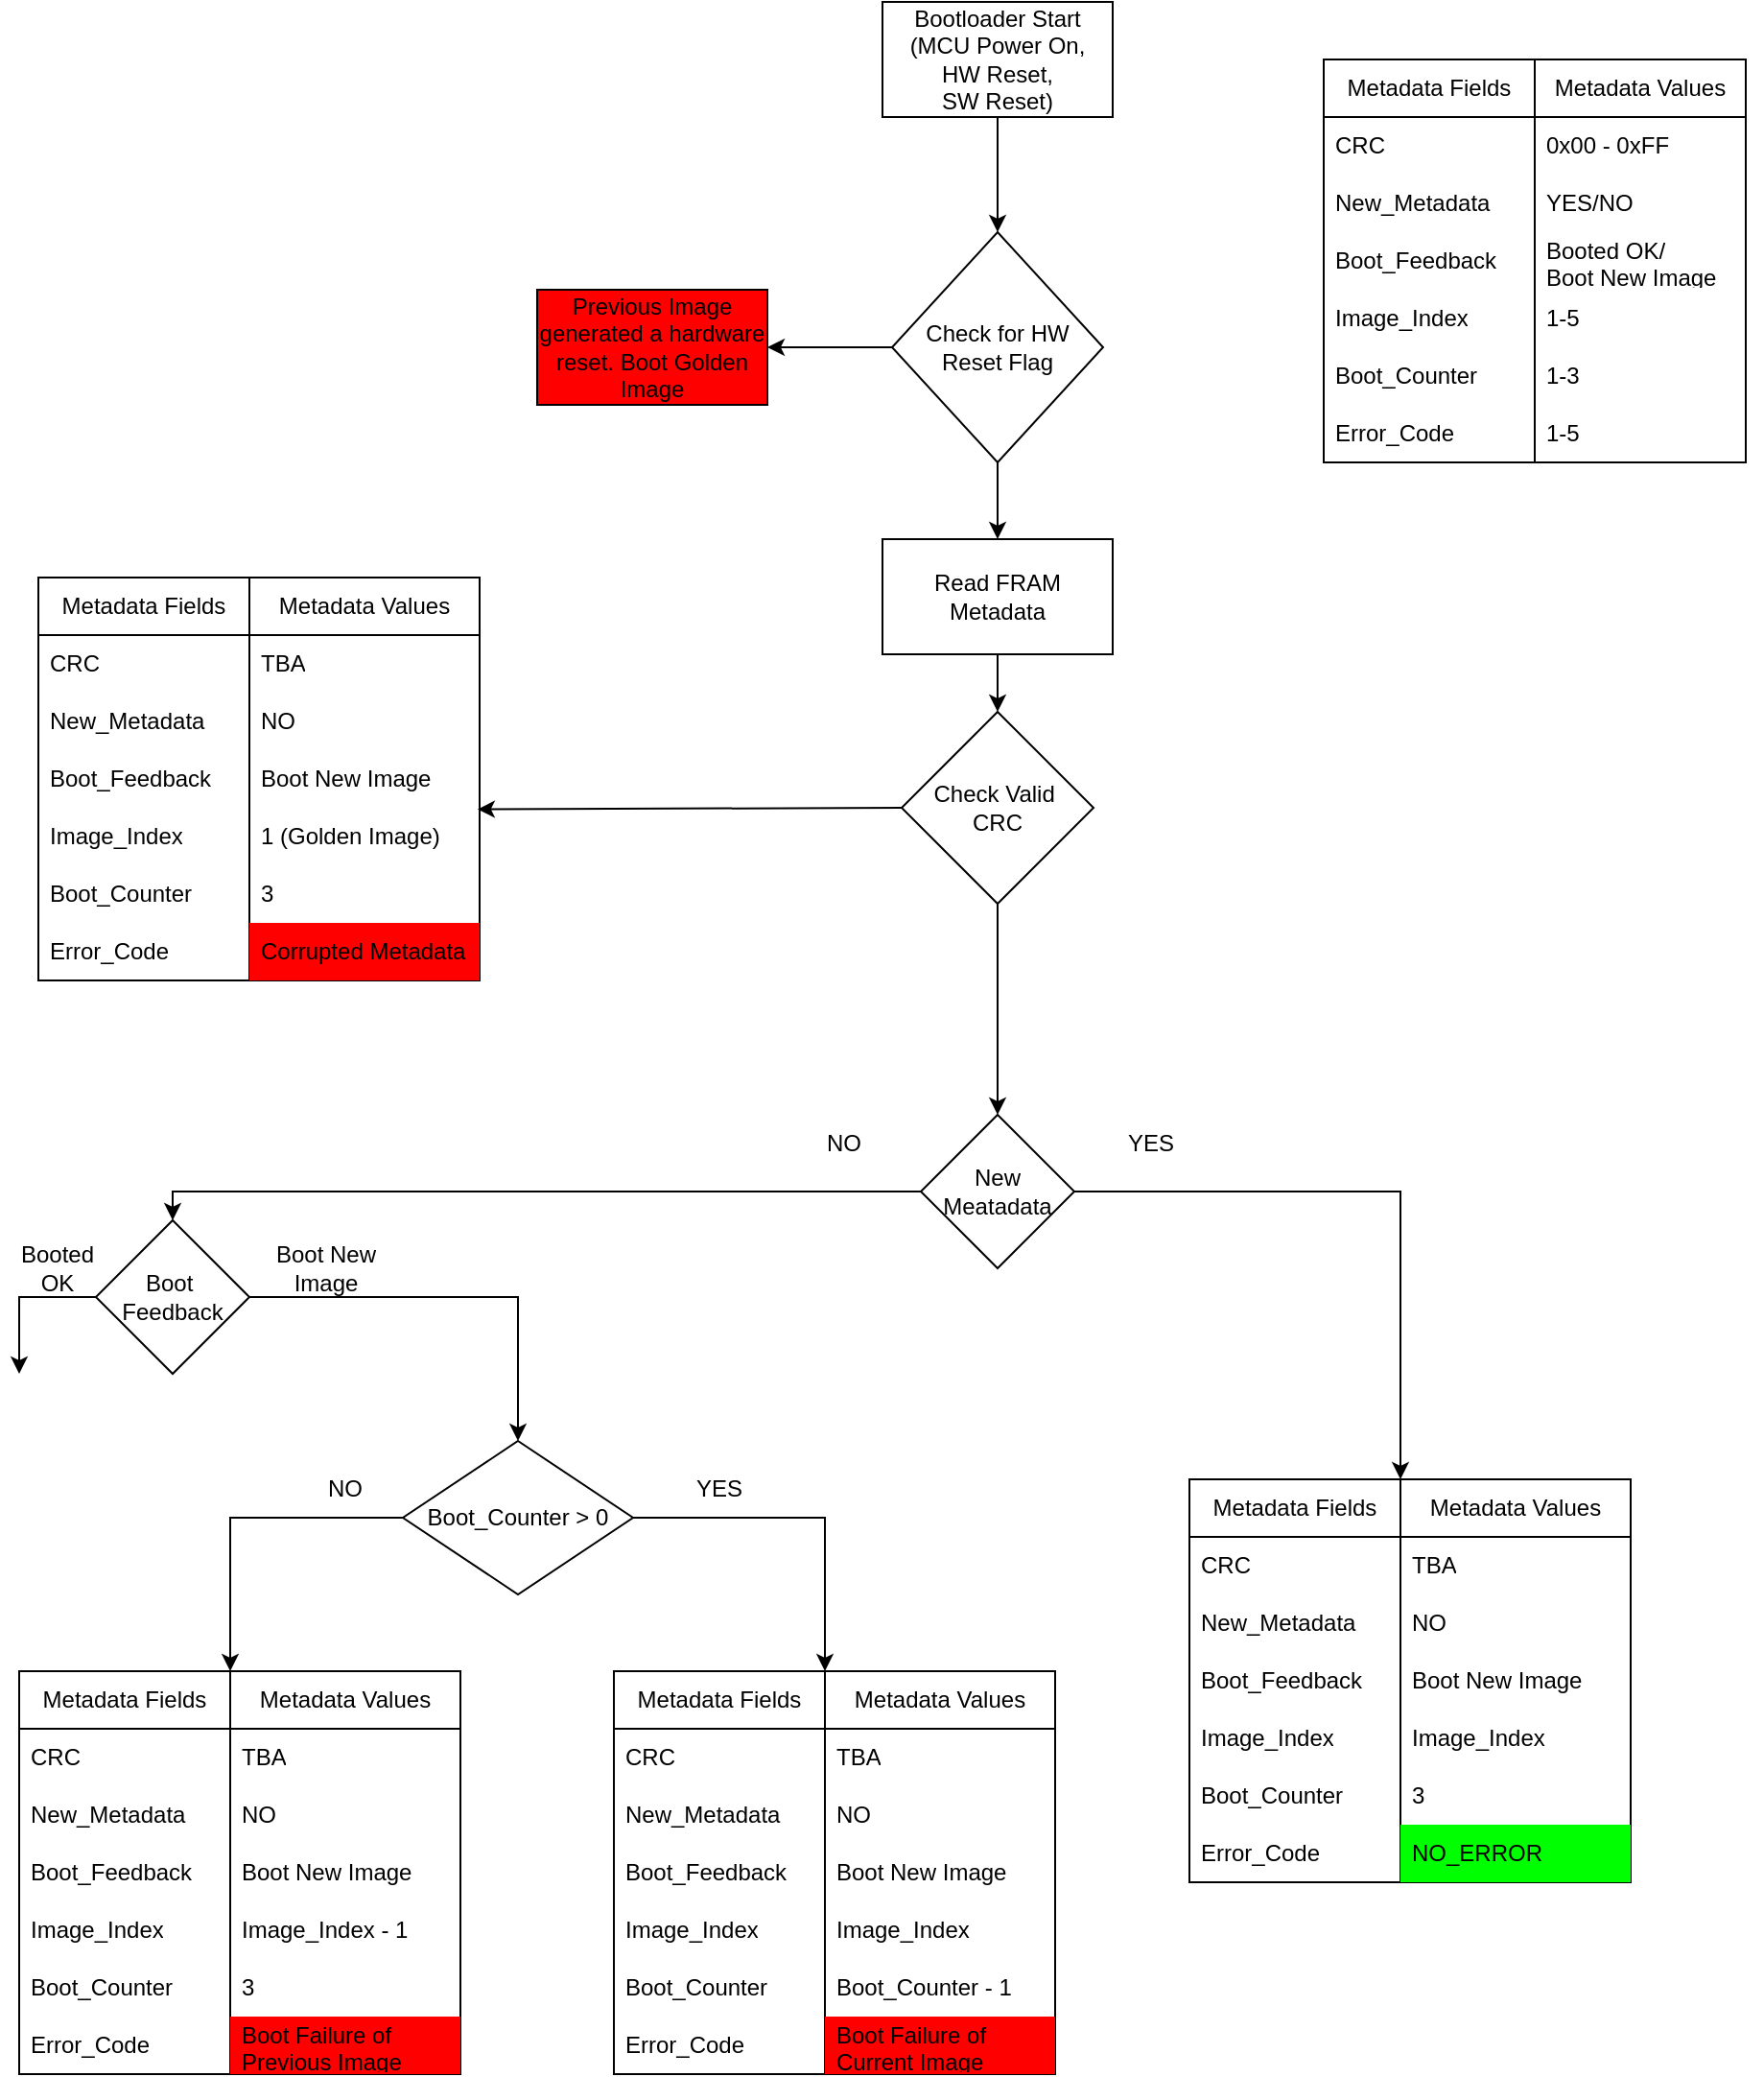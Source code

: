 <mxfile version="27.0.5">
  <diagram name="Pagină-1" id="YL9gTzJ4GiejhfBmmnka">
    <mxGraphModel dx="2641" dy="1059" grid="1" gridSize="10" guides="1" tooltips="1" connect="1" arrows="1" fold="1" page="0" pageScale="1" pageWidth="827" pageHeight="1169" math="0" shadow="0">
      <root>
        <mxCell id="0" />
        <mxCell id="1" parent="0" />
        <mxCell id="vtnJJZoKWQAymhNoLsUp-1" value="Bootloader Start&lt;div&gt;(MCU Power On,&lt;/div&gt;&lt;div&gt;HW Reset,&lt;/div&gt;&lt;div&gt;SW Reset)&lt;/div&gt;" style="rounded=0;whiteSpace=wrap;html=1;" vertex="1" parent="1">
          <mxGeometry x="340" y="30" width="120" height="60" as="geometry" />
        </mxCell>
        <mxCell id="vtnJJZoKWQAymhNoLsUp-2" value="Check for HW Reset Flag" style="rhombus;whiteSpace=wrap;html=1;" vertex="1" parent="1">
          <mxGeometry x="345" y="150" width="110" height="120" as="geometry" />
        </mxCell>
        <mxCell id="vtnJJZoKWQAymhNoLsUp-3" value="" style="endArrow=classic;html=1;rounded=0;exitX=0.5;exitY=1;exitDx=0;exitDy=0;" edge="1" parent="1" source="vtnJJZoKWQAymhNoLsUp-2" target="vtnJJZoKWQAymhNoLsUp-4">
          <mxGeometry width="50" height="50" relative="1" as="geometry">
            <mxPoint x="390" y="450" as="sourcePoint" />
            <mxPoint x="400" y="340" as="targetPoint" />
          </mxGeometry>
        </mxCell>
        <mxCell id="vtnJJZoKWQAymhNoLsUp-4" value="Read FRAM Metadata" style="rounded=0;whiteSpace=wrap;html=1;" vertex="1" parent="1">
          <mxGeometry x="340" y="310" width="120" height="60" as="geometry" />
        </mxCell>
        <mxCell id="vtnJJZoKWQAymhNoLsUp-5" value="Check Valid&amp;nbsp;&lt;div&gt;CRC&lt;/div&gt;" style="rhombus;whiteSpace=wrap;html=1;" vertex="1" parent="1">
          <mxGeometry x="350" y="400" width="100" height="100" as="geometry" />
        </mxCell>
        <mxCell id="vtnJJZoKWQAymhNoLsUp-6" value="New Meatadata" style="rhombus;whiteSpace=wrap;html=1;" vertex="1" parent="1">
          <mxGeometry x="360" y="610" width="80" height="80" as="geometry" />
        </mxCell>
        <mxCell id="vtnJJZoKWQAymhNoLsUp-7" value="" style="endArrow=classic;html=1;rounded=0;entryX=1;entryY=0;entryDx=0;entryDy=0;" edge="1" parent="1" target="vtnJJZoKWQAymhNoLsUp-90">
          <mxGeometry width="50" height="50" relative="1" as="geometry">
            <mxPoint x="440" y="650" as="sourcePoint" />
            <mxPoint x="500" y="680" as="targetPoint" />
            <Array as="points">
              <mxPoint x="500" y="650" />
              <mxPoint x="610" y="650" />
            </Array>
          </mxGeometry>
        </mxCell>
        <mxCell id="vtnJJZoKWQAymhNoLsUp-8" value="" style="endArrow=classic;html=1;rounded=0;exitX=0;exitY=0.5;exitDx=0;exitDy=0;entryX=0.5;entryY=0;entryDx=0;entryDy=0;" edge="1" parent="1" source="vtnJJZoKWQAymhNoLsUp-6" target="vtnJJZoKWQAymhNoLsUp-15">
          <mxGeometry width="50" height="50" relative="1" as="geometry">
            <mxPoint x="170" y="655" as="sourcePoint" />
            <mxPoint x="270" y="650" as="targetPoint" />
            <Array as="points">
              <mxPoint x="280" y="650" />
              <mxPoint x="160" y="650" />
              <mxPoint x="-30" y="650" />
            </Array>
          </mxGeometry>
        </mxCell>
        <mxCell id="vtnJJZoKWQAymhNoLsUp-9" value="" style="endArrow=classic;html=1;rounded=0;exitX=0.5;exitY=1;exitDx=0;exitDy=0;" edge="1" parent="1" source="vtnJJZoKWQAymhNoLsUp-1" target="vtnJJZoKWQAymhNoLsUp-2">
          <mxGeometry width="50" height="50" relative="1" as="geometry">
            <mxPoint x="390" y="450" as="sourcePoint" />
            <mxPoint x="440" y="400" as="targetPoint" />
          </mxGeometry>
        </mxCell>
        <mxCell id="vtnJJZoKWQAymhNoLsUp-10" value="" style="endArrow=classic;html=1;rounded=0;exitX=0.5;exitY=1;exitDx=0;exitDy=0;entryX=0.5;entryY=0;entryDx=0;entryDy=0;" edge="1" parent="1" source="vtnJJZoKWQAymhNoLsUp-4" target="vtnJJZoKWQAymhNoLsUp-5">
          <mxGeometry width="50" height="50" relative="1" as="geometry">
            <mxPoint x="390" y="450" as="sourcePoint" />
            <mxPoint x="440" y="400" as="targetPoint" />
          </mxGeometry>
        </mxCell>
        <mxCell id="vtnJJZoKWQAymhNoLsUp-11" value="" style="endArrow=classic;html=1;rounded=0;exitX=0.5;exitY=1;exitDx=0;exitDy=0;entryX=0.5;entryY=0;entryDx=0;entryDy=0;" edge="1" parent="1" source="vtnJJZoKWQAymhNoLsUp-5" target="vtnJJZoKWQAymhNoLsUp-6">
          <mxGeometry width="50" height="50" relative="1" as="geometry">
            <mxPoint x="390" y="450" as="sourcePoint" />
            <mxPoint x="440" y="400" as="targetPoint" />
          </mxGeometry>
        </mxCell>
        <mxCell id="vtnJJZoKWQAymhNoLsUp-12" value="YES" style="text;html=1;align=center;verticalAlign=middle;whiteSpace=wrap;rounded=0;" vertex="1" parent="1">
          <mxGeometry x="450" y="610" width="60" height="30" as="geometry" />
        </mxCell>
        <mxCell id="vtnJJZoKWQAymhNoLsUp-13" value="NO" style="text;html=1;align=center;verticalAlign=middle;whiteSpace=wrap;rounded=0;" vertex="1" parent="1">
          <mxGeometry x="290" y="610" width="60" height="30" as="geometry" />
        </mxCell>
        <mxCell id="vtnJJZoKWQAymhNoLsUp-15" value="Boot&amp;nbsp;&lt;div&gt;Feedback&lt;/div&gt;" style="rhombus;whiteSpace=wrap;html=1;" vertex="1" parent="1">
          <mxGeometry x="-70" y="665" width="80" height="80" as="geometry" />
        </mxCell>
        <mxCell id="vtnJJZoKWQAymhNoLsUp-19" value="" style="endArrow=classic;html=1;rounded=0;" edge="1" parent="1">
          <mxGeometry width="50" height="50" relative="1" as="geometry">
            <mxPoint x="-70" y="705" as="sourcePoint" />
            <mxPoint x="-110" y="745" as="targetPoint" />
            <Array as="points">
              <mxPoint x="-110" y="705" />
            </Array>
          </mxGeometry>
        </mxCell>
        <mxCell id="vtnJJZoKWQAymhNoLsUp-22" value="Boot New Image" style="text;html=1;align=center;verticalAlign=middle;whiteSpace=wrap;rounded=0;" vertex="1" parent="1">
          <mxGeometry x="20" y="675" width="60" height="30" as="geometry" />
        </mxCell>
        <mxCell id="vtnJJZoKWQAymhNoLsUp-23" value="Booted OK" style="text;html=1;align=center;verticalAlign=middle;whiteSpace=wrap;rounded=0;" vertex="1" parent="1">
          <mxGeometry x="-120" y="675" width="60" height="30" as="geometry" />
        </mxCell>
        <mxCell id="vtnJJZoKWQAymhNoLsUp-24" value="Previous Image generated a hardware reset. Boot Golden Image" style="rounded=0;whiteSpace=wrap;html=1;fillColor=#FF0000;" vertex="1" parent="1">
          <mxGeometry x="160" y="180" width="120" height="60" as="geometry" />
        </mxCell>
        <mxCell id="vtnJJZoKWQAymhNoLsUp-28" value="" style="endArrow=classic;html=1;rounded=0;exitX=0;exitY=0.5;exitDx=0;exitDy=0;entryX=1;entryY=0.5;entryDx=0;entryDy=0;" edge="1" parent="1" source="vtnJJZoKWQAymhNoLsUp-2" target="vtnJJZoKWQAymhNoLsUp-24">
          <mxGeometry width="50" height="50" relative="1" as="geometry">
            <mxPoint x="390" y="450" as="sourcePoint" />
            <mxPoint x="440" y="400" as="targetPoint" />
          </mxGeometry>
        </mxCell>
        <mxCell id="vtnJJZoKWQAymhNoLsUp-29" value="" style="endArrow=classic;html=1;rounded=0;exitX=0;exitY=0.5;exitDx=0;exitDy=0;entryX=0.991;entryY=0.026;entryDx=0;entryDy=0;entryPerimeter=0;" edge="1" parent="1" source="vtnJJZoKWQAymhNoLsUp-5" target="vtnJJZoKWQAymhNoLsUp-70">
          <mxGeometry width="50" height="50" relative="1" as="geometry">
            <mxPoint x="390" y="450" as="sourcePoint" />
            <mxPoint x="280" y="450" as="targetPoint" />
          </mxGeometry>
        </mxCell>
        <mxCell id="vtnJJZoKWQAymhNoLsUp-35" value="Metadata Fields" style="swimlane;fontStyle=0;childLayout=stackLayout;horizontal=1;startSize=30;horizontalStack=0;resizeParent=1;resizeParentMax=0;resizeLast=0;collapsible=1;marginBottom=0;whiteSpace=wrap;html=1;" vertex="1" parent="1">
          <mxGeometry x="570" y="60" width="110" height="210" as="geometry">
            <mxRectangle x="610" y="60" width="90" height="30" as="alternateBounds" />
          </mxGeometry>
        </mxCell>
        <mxCell id="vtnJJZoKWQAymhNoLsUp-36" value="CRC" style="text;strokeColor=none;fillColor=none;align=left;verticalAlign=middle;spacingLeft=4;spacingRight=4;overflow=hidden;points=[[0,0.5],[1,0.5]];portConstraint=eastwest;rotatable=0;whiteSpace=wrap;html=1;" vertex="1" parent="vtnJJZoKWQAymhNoLsUp-35">
          <mxGeometry y="30" width="110" height="30" as="geometry" />
        </mxCell>
        <mxCell id="vtnJJZoKWQAymhNoLsUp-37" value="New_Metadata" style="text;strokeColor=none;fillColor=none;align=left;verticalAlign=middle;spacingLeft=4;spacingRight=4;overflow=hidden;points=[[0,0.5],[1,0.5]];portConstraint=eastwest;rotatable=0;whiteSpace=wrap;html=1;" vertex="1" parent="vtnJJZoKWQAymhNoLsUp-35">
          <mxGeometry y="60" width="110" height="30" as="geometry" />
        </mxCell>
        <mxCell id="vtnJJZoKWQAymhNoLsUp-39" value="Boot_Feedback" style="text;strokeColor=none;fillColor=none;align=left;verticalAlign=middle;spacingLeft=4;spacingRight=4;overflow=hidden;points=[[0,0.5],[1,0.5]];portConstraint=eastwest;rotatable=0;whiteSpace=wrap;html=1;" vertex="1" parent="vtnJJZoKWQAymhNoLsUp-35">
          <mxGeometry y="90" width="110" height="30" as="geometry" />
        </mxCell>
        <mxCell id="vtnJJZoKWQAymhNoLsUp-40" value="Image_Index" style="text;strokeColor=none;fillColor=none;align=left;verticalAlign=middle;spacingLeft=4;spacingRight=4;overflow=hidden;points=[[0,0.5],[1,0.5]];portConstraint=eastwest;rotatable=0;whiteSpace=wrap;html=1;" vertex="1" parent="vtnJJZoKWQAymhNoLsUp-35">
          <mxGeometry y="120" width="110" height="30" as="geometry" />
        </mxCell>
        <mxCell id="vtnJJZoKWQAymhNoLsUp-44" value="Boot_Counter" style="text;strokeColor=none;fillColor=none;align=left;verticalAlign=middle;spacingLeft=4;spacingRight=4;overflow=hidden;points=[[0,0.5],[1,0.5]];portConstraint=eastwest;rotatable=0;whiteSpace=wrap;html=1;" vertex="1" parent="vtnJJZoKWQAymhNoLsUp-35">
          <mxGeometry y="150" width="110" height="30" as="geometry" />
        </mxCell>
        <mxCell id="vtnJJZoKWQAymhNoLsUp-38" value="Error_Code" style="text;strokeColor=none;fillColor=none;align=left;verticalAlign=middle;spacingLeft=4;spacingRight=4;overflow=hidden;points=[[0,0.5],[1,0.5]];portConstraint=eastwest;rotatable=0;whiteSpace=wrap;html=1;" vertex="1" parent="vtnJJZoKWQAymhNoLsUp-35">
          <mxGeometry y="180" width="110" height="30" as="geometry" />
        </mxCell>
        <mxCell id="vtnJJZoKWQAymhNoLsUp-43" style="edgeStyle=orthogonalEdgeStyle;rounded=0;orthogonalLoop=1;jettySize=auto;html=1;exitX=1;exitY=0.5;exitDx=0;exitDy=0;" edge="1" parent="vtnJJZoKWQAymhNoLsUp-35" source="vtnJJZoKWQAymhNoLsUp-39" target="vtnJJZoKWQAymhNoLsUp-39">
          <mxGeometry relative="1" as="geometry" />
        </mxCell>
        <mxCell id="vtnJJZoKWQAymhNoLsUp-50" value="Metadata Values" style="swimlane;fontStyle=0;childLayout=stackLayout;horizontal=1;startSize=30;horizontalStack=0;resizeParent=1;resizeParentMax=0;resizeLast=0;collapsible=1;marginBottom=0;whiteSpace=wrap;html=1;" vertex="1" parent="1">
          <mxGeometry x="680" y="60" width="110" height="210" as="geometry">
            <mxRectangle x="610" y="60" width="90" height="30" as="alternateBounds" />
          </mxGeometry>
        </mxCell>
        <mxCell id="vtnJJZoKWQAymhNoLsUp-51" value="0x00 - 0xFF" style="text;strokeColor=none;fillColor=none;align=left;verticalAlign=middle;spacingLeft=4;spacingRight=4;overflow=hidden;points=[[0,0.5],[1,0.5]];portConstraint=eastwest;rotatable=0;whiteSpace=wrap;html=1;" vertex="1" parent="vtnJJZoKWQAymhNoLsUp-50">
          <mxGeometry y="30" width="110" height="30" as="geometry" />
        </mxCell>
        <mxCell id="vtnJJZoKWQAymhNoLsUp-52" value="YES/NO" style="text;strokeColor=none;fillColor=none;align=left;verticalAlign=middle;spacingLeft=4;spacingRight=4;overflow=hidden;points=[[0,0.5],[1,0.5]];portConstraint=eastwest;rotatable=0;whiteSpace=wrap;html=1;" vertex="1" parent="vtnJJZoKWQAymhNoLsUp-50">
          <mxGeometry y="60" width="110" height="30" as="geometry" />
        </mxCell>
        <mxCell id="vtnJJZoKWQAymhNoLsUp-53" value="Booted OK/&lt;div&gt;Boot New Image&lt;/div&gt;" style="text;strokeColor=none;fillColor=none;align=left;verticalAlign=middle;spacingLeft=4;spacingRight=4;overflow=hidden;points=[[0,0.5],[1,0.5]];portConstraint=eastwest;rotatable=0;whiteSpace=wrap;html=1;" vertex="1" parent="vtnJJZoKWQAymhNoLsUp-50">
          <mxGeometry y="90" width="110" height="30" as="geometry" />
        </mxCell>
        <mxCell id="vtnJJZoKWQAymhNoLsUp-54" value="1-5" style="text;strokeColor=none;fillColor=none;align=left;verticalAlign=middle;spacingLeft=4;spacingRight=4;overflow=hidden;points=[[0,0.5],[1,0.5]];portConstraint=eastwest;rotatable=0;whiteSpace=wrap;html=1;" vertex="1" parent="vtnJJZoKWQAymhNoLsUp-50">
          <mxGeometry y="120" width="110" height="30" as="geometry" />
        </mxCell>
        <mxCell id="vtnJJZoKWQAymhNoLsUp-55" value="1-3" style="text;strokeColor=none;fillColor=none;align=left;verticalAlign=middle;spacingLeft=4;spacingRight=4;overflow=hidden;points=[[0,0.5],[1,0.5]];portConstraint=eastwest;rotatable=0;whiteSpace=wrap;html=1;" vertex="1" parent="vtnJJZoKWQAymhNoLsUp-50">
          <mxGeometry y="150" width="110" height="30" as="geometry" />
        </mxCell>
        <mxCell id="vtnJJZoKWQAymhNoLsUp-56" value="1-5" style="text;strokeColor=none;fillColor=none;align=left;verticalAlign=middle;spacingLeft=4;spacingRight=4;overflow=hidden;points=[[0,0.5],[1,0.5]];portConstraint=eastwest;rotatable=0;whiteSpace=wrap;html=1;" vertex="1" parent="vtnJJZoKWQAymhNoLsUp-50">
          <mxGeometry y="180" width="110" height="30" as="geometry" />
        </mxCell>
        <mxCell id="vtnJJZoKWQAymhNoLsUp-57" style="edgeStyle=orthogonalEdgeStyle;rounded=0;orthogonalLoop=1;jettySize=auto;html=1;exitX=1;exitY=0.5;exitDx=0;exitDy=0;" edge="1" parent="vtnJJZoKWQAymhNoLsUp-50" source="vtnJJZoKWQAymhNoLsUp-53" target="vtnJJZoKWQAymhNoLsUp-53">
          <mxGeometry relative="1" as="geometry" />
        </mxCell>
        <mxCell id="vtnJJZoKWQAymhNoLsUp-58" value="Metadata Fields" style="swimlane;fontStyle=0;childLayout=stackLayout;horizontal=1;startSize=30;horizontalStack=0;resizeParent=1;resizeParentMax=0;resizeLast=0;collapsible=1;marginBottom=0;whiteSpace=wrap;html=1;" vertex="1" parent="1">
          <mxGeometry x="-100" y="330" width="110" height="210" as="geometry">
            <mxRectangle x="610" y="60" width="90" height="30" as="alternateBounds" />
          </mxGeometry>
        </mxCell>
        <mxCell id="vtnJJZoKWQAymhNoLsUp-59" value="CRC" style="text;strokeColor=none;fillColor=none;align=left;verticalAlign=middle;spacingLeft=4;spacingRight=4;overflow=hidden;points=[[0,0.5],[1,0.5]];portConstraint=eastwest;rotatable=0;whiteSpace=wrap;html=1;" vertex="1" parent="vtnJJZoKWQAymhNoLsUp-58">
          <mxGeometry y="30" width="110" height="30" as="geometry" />
        </mxCell>
        <mxCell id="vtnJJZoKWQAymhNoLsUp-60" value="New_Metadata" style="text;strokeColor=none;fillColor=none;align=left;verticalAlign=middle;spacingLeft=4;spacingRight=4;overflow=hidden;points=[[0,0.5],[1,0.5]];portConstraint=eastwest;rotatable=0;whiteSpace=wrap;html=1;" vertex="1" parent="vtnJJZoKWQAymhNoLsUp-58">
          <mxGeometry y="60" width="110" height="30" as="geometry" />
        </mxCell>
        <mxCell id="vtnJJZoKWQAymhNoLsUp-61" value="Boot_Feedback" style="text;strokeColor=none;fillColor=none;align=left;verticalAlign=middle;spacingLeft=4;spacingRight=4;overflow=hidden;points=[[0,0.5],[1,0.5]];portConstraint=eastwest;rotatable=0;whiteSpace=wrap;html=1;" vertex="1" parent="vtnJJZoKWQAymhNoLsUp-58">
          <mxGeometry y="90" width="110" height="30" as="geometry" />
        </mxCell>
        <mxCell id="vtnJJZoKWQAymhNoLsUp-62" value="Image_Index" style="text;strokeColor=none;fillColor=none;align=left;verticalAlign=middle;spacingLeft=4;spacingRight=4;overflow=hidden;points=[[0,0.5],[1,0.5]];portConstraint=eastwest;rotatable=0;whiteSpace=wrap;html=1;" vertex="1" parent="vtnJJZoKWQAymhNoLsUp-58">
          <mxGeometry y="120" width="110" height="30" as="geometry" />
        </mxCell>
        <mxCell id="vtnJJZoKWQAymhNoLsUp-63" value="Boot_Counter" style="text;strokeColor=none;fillColor=none;align=left;verticalAlign=middle;spacingLeft=4;spacingRight=4;overflow=hidden;points=[[0,0.5],[1,0.5]];portConstraint=eastwest;rotatable=0;whiteSpace=wrap;html=1;" vertex="1" parent="vtnJJZoKWQAymhNoLsUp-58">
          <mxGeometry y="150" width="110" height="30" as="geometry" />
        </mxCell>
        <mxCell id="vtnJJZoKWQAymhNoLsUp-64" value="Error_Code" style="text;strokeColor=none;fillColor=none;align=left;verticalAlign=middle;spacingLeft=4;spacingRight=4;overflow=hidden;points=[[0,0.5],[1,0.5]];portConstraint=eastwest;rotatable=0;whiteSpace=wrap;html=1;" vertex="1" parent="vtnJJZoKWQAymhNoLsUp-58">
          <mxGeometry y="180" width="110" height="30" as="geometry" />
        </mxCell>
        <mxCell id="vtnJJZoKWQAymhNoLsUp-65" style="edgeStyle=orthogonalEdgeStyle;rounded=0;orthogonalLoop=1;jettySize=auto;html=1;exitX=1;exitY=0.5;exitDx=0;exitDy=0;" edge="1" parent="vtnJJZoKWQAymhNoLsUp-58" source="vtnJJZoKWQAymhNoLsUp-61" target="vtnJJZoKWQAymhNoLsUp-61">
          <mxGeometry relative="1" as="geometry" />
        </mxCell>
        <mxCell id="vtnJJZoKWQAymhNoLsUp-66" value="Metadata Values" style="swimlane;fontStyle=0;childLayout=stackLayout;horizontal=1;startSize=30;horizontalStack=0;resizeParent=1;resizeParentMax=0;resizeLast=0;collapsible=1;marginBottom=0;whiteSpace=wrap;html=1;" vertex="1" parent="1">
          <mxGeometry x="10" y="330" width="120" height="210" as="geometry">
            <mxRectangle x="610" y="60" width="90" height="30" as="alternateBounds" />
          </mxGeometry>
        </mxCell>
        <mxCell id="vtnJJZoKWQAymhNoLsUp-67" value="TBA" style="text;strokeColor=none;fillColor=none;align=left;verticalAlign=middle;spacingLeft=4;spacingRight=4;overflow=hidden;points=[[0,0.5],[1,0.5]];portConstraint=eastwest;rotatable=0;whiteSpace=wrap;html=1;" vertex="1" parent="vtnJJZoKWQAymhNoLsUp-66">
          <mxGeometry y="30" width="120" height="30" as="geometry" />
        </mxCell>
        <mxCell id="vtnJJZoKWQAymhNoLsUp-68" value="NO" style="text;strokeColor=none;fillColor=none;align=left;verticalAlign=middle;spacingLeft=4;spacingRight=4;overflow=hidden;points=[[0,0.5],[1,0.5]];portConstraint=eastwest;rotatable=0;whiteSpace=wrap;html=1;" vertex="1" parent="vtnJJZoKWQAymhNoLsUp-66">
          <mxGeometry y="60" width="120" height="30" as="geometry" />
        </mxCell>
        <mxCell id="vtnJJZoKWQAymhNoLsUp-69" value="Boot New Image" style="text;strokeColor=none;fillColor=none;align=left;verticalAlign=middle;spacingLeft=4;spacingRight=4;overflow=hidden;points=[[0,0.5],[1,0.5]];portConstraint=eastwest;rotatable=0;whiteSpace=wrap;html=1;" vertex="1" parent="vtnJJZoKWQAymhNoLsUp-66">
          <mxGeometry y="90" width="120" height="30" as="geometry" />
        </mxCell>
        <mxCell id="vtnJJZoKWQAymhNoLsUp-70" value="1 (Golden Image)" style="text;strokeColor=none;fillColor=none;align=left;verticalAlign=middle;spacingLeft=4;spacingRight=4;overflow=hidden;points=[[0,0.5],[1,0.5]];portConstraint=eastwest;rotatable=0;whiteSpace=wrap;html=1;" vertex="1" parent="vtnJJZoKWQAymhNoLsUp-66">
          <mxGeometry y="120" width="120" height="30" as="geometry" />
        </mxCell>
        <mxCell id="vtnJJZoKWQAymhNoLsUp-71" value="3" style="text;strokeColor=none;fillColor=none;align=left;verticalAlign=middle;spacingLeft=4;spacingRight=4;overflow=hidden;points=[[0,0.5],[1,0.5]];portConstraint=eastwest;rotatable=0;whiteSpace=wrap;html=1;" vertex="1" parent="vtnJJZoKWQAymhNoLsUp-66">
          <mxGeometry y="150" width="120" height="30" as="geometry" />
        </mxCell>
        <mxCell id="vtnJJZoKWQAymhNoLsUp-72" value="Corrupted Metadata" style="text;strokeColor=none;fillColor=#FF0000;align=left;verticalAlign=middle;spacingLeft=4;spacingRight=4;overflow=hidden;points=[[0,0.5],[1,0.5]];portConstraint=eastwest;rotatable=0;whiteSpace=wrap;html=1;" vertex="1" parent="vtnJJZoKWQAymhNoLsUp-66">
          <mxGeometry y="180" width="120" height="30" as="geometry" />
        </mxCell>
        <mxCell id="vtnJJZoKWQAymhNoLsUp-73" style="edgeStyle=orthogonalEdgeStyle;rounded=0;orthogonalLoop=1;jettySize=auto;html=1;exitX=1;exitY=0.5;exitDx=0;exitDy=0;" edge="1" parent="vtnJJZoKWQAymhNoLsUp-66" source="vtnJJZoKWQAymhNoLsUp-69" target="vtnJJZoKWQAymhNoLsUp-69">
          <mxGeometry relative="1" as="geometry" />
        </mxCell>
        <mxCell id="vtnJJZoKWQAymhNoLsUp-74" value="Metadata Fields" style="swimlane;fontStyle=0;childLayout=stackLayout;horizontal=1;startSize=30;horizontalStack=0;resizeParent=1;resizeParentMax=0;resizeLast=0;collapsible=1;marginBottom=0;whiteSpace=wrap;html=1;" vertex="1" parent="1">
          <mxGeometry x="200" y="900" width="110" height="210" as="geometry">
            <mxRectangle x="610" y="60" width="90" height="30" as="alternateBounds" />
          </mxGeometry>
        </mxCell>
        <mxCell id="vtnJJZoKWQAymhNoLsUp-75" value="CRC" style="text;strokeColor=none;fillColor=none;align=left;verticalAlign=middle;spacingLeft=4;spacingRight=4;overflow=hidden;points=[[0,0.5],[1,0.5]];portConstraint=eastwest;rotatable=0;whiteSpace=wrap;html=1;" vertex="1" parent="vtnJJZoKWQAymhNoLsUp-74">
          <mxGeometry y="30" width="110" height="30" as="geometry" />
        </mxCell>
        <mxCell id="vtnJJZoKWQAymhNoLsUp-76" value="New_Metadata" style="text;strokeColor=none;fillColor=none;align=left;verticalAlign=middle;spacingLeft=4;spacingRight=4;overflow=hidden;points=[[0,0.5],[1,0.5]];portConstraint=eastwest;rotatable=0;whiteSpace=wrap;html=1;" vertex="1" parent="vtnJJZoKWQAymhNoLsUp-74">
          <mxGeometry y="60" width="110" height="30" as="geometry" />
        </mxCell>
        <mxCell id="vtnJJZoKWQAymhNoLsUp-77" value="Boot_Feedback" style="text;strokeColor=none;fillColor=none;align=left;verticalAlign=middle;spacingLeft=4;spacingRight=4;overflow=hidden;points=[[0,0.5],[1,0.5]];portConstraint=eastwest;rotatable=0;whiteSpace=wrap;html=1;" vertex="1" parent="vtnJJZoKWQAymhNoLsUp-74">
          <mxGeometry y="90" width="110" height="30" as="geometry" />
        </mxCell>
        <mxCell id="vtnJJZoKWQAymhNoLsUp-78" value="Image_Index" style="text;strokeColor=none;fillColor=none;align=left;verticalAlign=middle;spacingLeft=4;spacingRight=4;overflow=hidden;points=[[0,0.5],[1,0.5]];portConstraint=eastwest;rotatable=0;whiteSpace=wrap;html=1;" vertex="1" parent="vtnJJZoKWQAymhNoLsUp-74">
          <mxGeometry y="120" width="110" height="30" as="geometry" />
        </mxCell>
        <mxCell id="vtnJJZoKWQAymhNoLsUp-79" value="Boot_Counter" style="text;strokeColor=none;fillColor=none;align=left;verticalAlign=middle;spacingLeft=4;spacingRight=4;overflow=hidden;points=[[0,0.5],[1,0.5]];portConstraint=eastwest;rotatable=0;whiteSpace=wrap;html=1;" vertex="1" parent="vtnJJZoKWQAymhNoLsUp-74">
          <mxGeometry y="150" width="110" height="30" as="geometry" />
        </mxCell>
        <mxCell id="vtnJJZoKWQAymhNoLsUp-80" value="Error_Code" style="text;strokeColor=none;fillColor=none;align=left;verticalAlign=middle;spacingLeft=4;spacingRight=4;overflow=hidden;points=[[0,0.5],[1,0.5]];portConstraint=eastwest;rotatable=0;whiteSpace=wrap;html=1;" vertex="1" parent="vtnJJZoKWQAymhNoLsUp-74">
          <mxGeometry y="180" width="110" height="30" as="geometry" />
        </mxCell>
        <mxCell id="vtnJJZoKWQAymhNoLsUp-81" style="edgeStyle=orthogonalEdgeStyle;rounded=0;orthogonalLoop=1;jettySize=auto;html=1;exitX=1;exitY=0.5;exitDx=0;exitDy=0;" edge="1" parent="vtnJJZoKWQAymhNoLsUp-74" source="vtnJJZoKWQAymhNoLsUp-77" target="vtnJJZoKWQAymhNoLsUp-77">
          <mxGeometry relative="1" as="geometry" />
        </mxCell>
        <mxCell id="vtnJJZoKWQAymhNoLsUp-82" value="Metadata Values" style="swimlane;fontStyle=0;childLayout=stackLayout;horizontal=1;startSize=30;horizontalStack=0;resizeParent=1;resizeParentMax=0;resizeLast=0;collapsible=1;marginBottom=0;whiteSpace=wrap;html=1;" vertex="1" parent="1">
          <mxGeometry x="310" y="900" width="120" height="210" as="geometry">
            <mxRectangle x="610" y="60" width="90" height="30" as="alternateBounds" />
          </mxGeometry>
        </mxCell>
        <mxCell id="vtnJJZoKWQAymhNoLsUp-83" value="TBA" style="text;strokeColor=none;fillColor=none;align=left;verticalAlign=middle;spacingLeft=4;spacingRight=4;overflow=hidden;points=[[0,0.5],[1,0.5]];portConstraint=eastwest;rotatable=0;whiteSpace=wrap;html=1;" vertex="1" parent="vtnJJZoKWQAymhNoLsUp-82">
          <mxGeometry y="30" width="120" height="30" as="geometry" />
        </mxCell>
        <mxCell id="vtnJJZoKWQAymhNoLsUp-84" value="NO" style="text;strokeColor=none;fillColor=none;align=left;verticalAlign=middle;spacingLeft=4;spacingRight=4;overflow=hidden;points=[[0,0.5],[1,0.5]];portConstraint=eastwest;rotatable=0;whiteSpace=wrap;html=1;" vertex="1" parent="vtnJJZoKWQAymhNoLsUp-82">
          <mxGeometry y="60" width="120" height="30" as="geometry" />
        </mxCell>
        <mxCell id="vtnJJZoKWQAymhNoLsUp-85" value="Boot New Image" style="text;strokeColor=none;fillColor=none;align=left;verticalAlign=middle;spacingLeft=4;spacingRight=4;overflow=hidden;points=[[0,0.5],[1,0.5]];portConstraint=eastwest;rotatable=0;whiteSpace=wrap;html=1;" vertex="1" parent="vtnJJZoKWQAymhNoLsUp-82">
          <mxGeometry y="90" width="120" height="30" as="geometry" />
        </mxCell>
        <mxCell id="vtnJJZoKWQAymhNoLsUp-86" value="Image_Index&amp;nbsp;" style="text;strokeColor=none;fillColor=none;align=left;verticalAlign=middle;spacingLeft=4;spacingRight=4;overflow=hidden;points=[[0,0.5],[1,0.5]];portConstraint=eastwest;rotatable=0;whiteSpace=wrap;html=1;" vertex="1" parent="vtnJJZoKWQAymhNoLsUp-82">
          <mxGeometry y="120" width="120" height="30" as="geometry" />
        </mxCell>
        <mxCell id="vtnJJZoKWQAymhNoLsUp-87" value="Boot_Counter - 1" style="text;strokeColor=none;fillColor=none;align=left;verticalAlign=middle;spacingLeft=4;spacingRight=4;overflow=hidden;points=[[0,0.5],[1,0.5]];portConstraint=eastwest;rotatable=0;whiteSpace=wrap;html=1;" vertex="1" parent="vtnJJZoKWQAymhNoLsUp-82">
          <mxGeometry y="150" width="120" height="30" as="geometry" />
        </mxCell>
        <mxCell id="vtnJJZoKWQAymhNoLsUp-88" value="Boot Failure of Current Image" style="text;strokeColor=none;fillColor=#FF0000;align=left;verticalAlign=middle;spacingLeft=4;spacingRight=4;overflow=hidden;points=[[0,0.5],[1,0.5]];portConstraint=eastwest;rotatable=0;whiteSpace=wrap;html=1;" vertex="1" parent="vtnJJZoKWQAymhNoLsUp-82">
          <mxGeometry y="180" width="120" height="30" as="geometry" />
        </mxCell>
        <mxCell id="vtnJJZoKWQAymhNoLsUp-89" style="edgeStyle=orthogonalEdgeStyle;rounded=0;orthogonalLoop=1;jettySize=auto;html=1;exitX=1;exitY=0.5;exitDx=0;exitDy=0;" edge="1" parent="vtnJJZoKWQAymhNoLsUp-82" source="vtnJJZoKWQAymhNoLsUp-85" target="vtnJJZoKWQAymhNoLsUp-85">
          <mxGeometry relative="1" as="geometry" />
        </mxCell>
        <mxCell id="vtnJJZoKWQAymhNoLsUp-90" value="Metadata Fields" style="swimlane;fontStyle=0;childLayout=stackLayout;horizontal=1;startSize=30;horizontalStack=0;resizeParent=1;resizeParentMax=0;resizeLast=0;collapsible=1;marginBottom=0;whiteSpace=wrap;html=1;" vertex="1" parent="1">
          <mxGeometry x="500" y="800" width="110" height="210" as="geometry">
            <mxRectangle x="610" y="60" width="90" height="30" as="alternateBounds" />
          </mxGeometry>
        </mxCell>
        <mxCell id="vtnJJZoKWQAymhNoLsUp-91" value="CRC" style="text;strokeColor=none;fillColor=none;align=left;verticalAlign=middle;spacingLeft=4;spacingRight=4;overflow=hidden;points=[[0,0.5],[1,0.5]];portConstraint=eastwest;rotatable=0;whiteSpace=wrap;html=1;" vertex="1" parent="vtnJJZoKWQAymhNoLsUp-90">
          <mxGeometry y="30" width="110" height="30" as="geometry" />
        </mxCell>
        <mxCell id="vtnJJZoKWQAymhNoLsUp-92" value="New_Metadata" style="text;strokeColor=none;fillColor=none;align=left;verticalAlign=middle;spacingLeft=4;spacingRight=4;overflow=hidden;points=[[0,0.5],[1,0.5]];portConstraint=eastwest;rotatable=0;whiteSpace=wrap;html=1;" vertex="1" parent="vtnJJZoKWQAymhNoLsUp-90">
          <mxGeometry y="60" width="110" height="30" as="geometry" />
        </mxCell>
        <mxCell id="vtnJJZoKWQAymhNoLsUp-93" value="Boot_Feedback" style="text;strokeColor=none;fillColor=none;align=left;verticalAlign=middle;spacingLeft=4;spacingRight=4;overflow=hidden;points=[[0,0.5],[1,0.5]];portConstraint=eastwest;rotatable=0;whiteSpace=wrap;html=1;" vertex="1" parent="vtnJJZoKWQAymhNoLsUp-90">
          <mxGeometry y="90" width="110" height="30" as="geometry" />
        </mxCell>
        <mxCell id="vtnJJZoKWQAymhNoLsUp-94" value="Image_Index" style="text;strokeColor=none;fillColor=none;align=left;verticalAlign=middle;spacingLeft=4;spacingRight=4;overflow=hidden;points=[[0,0.5],[1,0.5]];portConstraint=eastwest;rotatable=0;whiteSpace=wrap;html=1;" vertex="1" parent="vtnJJZoKWQAymhNoLsUp-90">
          <mxGeometry y="120" width="110" height="30" as="geometry" />
        </mxCell>
        <mxCell id="vtnJJZoKWQAymhNoLsUp-95" value="Boot_Counter" style="text;strokeColor=none;fillColor=none;align=left;verticalAlign=middle;spacingLeft=4;spacingRight=4;overflow=hidden;points=[[0,0.5],[1,0.5]];portConstraint=eastwest;rotatable=0;whiteSpace=wrap;html=1;" vertex="1" parent="vtnJJZoKWQAymhNoLsUp-90">
          <mxGeometry y="150" width="110" height="30" as="geometry" />
        </mxCell>
        <mxCell id="vtnJJZoKWQAymhNoLsUp-96" value="Error_Code" style="text;strokeColor=none;fillColor=none;align=left;verticalAlign=middle;spacingLeft=4;spacingRight=4;overflow=hidden;points=[[0,0.5],[1,0.5]];portConstraint=eastwest;rotatable=0;whiteSpace=wrap;html=1;" vertex="1" parent="vtnJJZoKWQAymhNoLsUp-90">
          <mxGeometry y="180" width="110" height="30" as="geometry" />
        </mxCell>
        <mxCell id="vtnJJZoKWQAymhNoLsUp-97" style="edgeStyle=orthogonalEdgeStyle;rounded=0;orthogonalLoop=1;jettySize=auto;html=1;exitX=1;exitY=0.5;exitDx=0;exitDy=0;" edge="1" parent="vtnJJZoKWQAymhNoLsUp-90" source="vtnJJZoKWQAymhNoLsUp-93" target="vtnJJZoKWQAymhNoLsUp-93">
          <mxGeometry relative="1" as="geometry" />
        </mxCell>
        <mxCell id="vtnJJZoKWQAymhNoLsUp-98" value="Metadata Values" style="swimlane;fontStyle=0;childLayout=stackLayout;horizontal=1;startSize=30;horizontalStack=0;resizeParent=1;resizeParentMax=0;resizeLast=0;collapsible=1;marginBottom=0;whiteSpace=wrap;html=1;" vertex="1" parent="1">
          <mxGeometry x="610" y="800" width="120" height="210" as="geometry">
            <mxRectangle x="610" y="60" width="90" height="30" as="alternateBounds" />
          </mxGeometry>
        </mxCell>
        <mxCell id="vtnJJZoKWQAymhNoLsUp-99" value="TBA" style="text;strokeColor=none;fillColor=none;align=left;verticalAlign=middle;spacingLeft=4;spacingRight=4;overflow=hidden;points=[[0,0.5],[1,0.5]];portConstraint=eastwest;rotatable=0;whiteSpace=wrap;html=1;" vertex="1" parent="vtnJJZoKWQAymhNoLsUp-98">
          <mxGeometry y="30" width="120" height="30" as="geometry" />
        </mxCell>
        <mxCell id="vtnJJZoKWQAymhNoLsUp-100" value="NO" style="text;strokeColor=none;fillColor=none;align=left;verticalAlign=middle;spacingLeft=4;spacingRight=4;overflow=hidden;points=[[0,0.5],[1,0.5]];portConstraint=eastwest;rotatable=0;whiteSpace=wrap;html=1;" vertex="1" parent="vtnJJZoKWQAymhNoLsUp-98">
          <mxGeometry y="60" width="120" height="30" as="geometry" />
        </mxCell>
        <mxCell id="vtnJJZoKWQAymhNoLsUp-101" value="Boot New Image" style="text;strokeColor=none;fillColor=none;align=left;verticalAlign=middle;spacingLeft=4;spacingRight=4;overflow=hidden;points=[[0,0.5],[1,0.5]];portConstraint=eastwest;rotatable=0;whiteSpace=wrap;html=1;" vertex="1" parent="vtnJJZoKWQAymhNoLsUp-98">
          <mxGeometry y="90" width="120" height="30" as="geometry" />
        </mxCell>
        <mxCell id="vtnJJZoKWQAymhNoLsUp-102" value="Image_Index&amp;nbsp;" style="text;strokeColor=none;fillColor=none;align=left;verticalAlign=middle;spacingLeft=4;spacingRight=4;overflow=hidden;points=[[0,0.5],[1,0.5]];portConstraint=eastwest;rotatable=0;whiteSpace=wrap;html=1;" vertex="1" parent="vtnJJZoKWQAymhNoLsUp-98">
          <mxGeometry y="120" width="120" height="30" as="geometry" />
        </mxCell>
        <mxCell id="vtnJJZoKWQAymhNoLsUp-103" value="3" style="text;strokeColor=none;fillColor=none;align=left;verticalAlign=middle;spacingLeft=4;spacingRight=4;overflow=hidden;points=[[0,0.5],[1,0.5]];portConstraint=eastwest;rotatable=0;whiteSpace=wrap;html=1;" vertex="1" parent="vtnJJZoKWQAymhNoLsUp-98">
          <mxGeometry y="150" width="120" height="30" as="geometry" />
        </mxCell>
        <mxCell id="vtnJJZoKWQAymhNoLsUp-104" value="NO_ERROR" style="text;strokeColor=none;fillColor=#00FF00;align=left;verticalAlign=middle;spacingLeft=4;spacingRight=4;overflow=hidden;points=[[0,0.5],[1,0.5]];portConstraint=eastwest;rotatable=0;whiteSpace=wrap;html=1;" vertex="1" parent="vtnJJZoKWQAymhNoLsUp-98">
          <mxGeometry y="180" width="120" height="30" as="geometry" />
        </mxCell>
        <mxCell id="vtnJJZoKWQAymhNoLsUp-105" style="edgeStyle=orthogonalEdgeStyle;rounded=0;orthogonalLoop=1;jettySize=auto;html=1;exitX=1;exitY=0.5;exitDx=0;exitDy=0;" edge="1" parent="vtnJJZoKWQAymhNoLsUp-98" source="vtnJJZoKWQAymhNoLsUp-101" target="vtnJJZoKWQAymhNoLsUp-101">
          <mxGeometry relative="1" as="geometry" />
        </mxCell>
        <mxCell id="vtnJJZoKWQAymhNoLsUp-106" value="Boot_Counter &amp;gt; 0" style="rhombus;whiteSpace=wrap;html=1;" vertex="1" parent="1">
          <mxGeometry x="90" y="780" width="120" height="80" as="geometry" />
        </mxCell>
        <mxCell id="vtnJJZoKWQAymhNoLsUp-107" value="" style="endArrow=classic;html=1;rounded=0;exitX=1;exitY=0.5;exitDx=0;exitDy=0;entryX=0.5;entryY=0;entryDx=0;entryDy=0;" edge="1" parent="1" source="vtnJJZoKWQAymhNoLsUp-15" target="vtnJJZoKWQAymhNoLsUp-106">
          <mxGeometry width="50" height="50" relative="1" as="geometry">
            <mxPoint x="300" y="870" as="sourcePoint" />
            <mxPoint x="350" y="820" as="targetPoint" />
            <Array as="points">
              <mxPoint x="150" y="705" />
            </Array>
          </mxGeometry>
        </mxCell>
        <mxCell id="vtnJJZoKWQAymhNoLsUp-108" value="" style="endArrow=classic;html=1;rounded=0;exitX=1;exitY=0.5;exitDx=0;exitDy=0;entryX=0;entryY=0;entryDx=0;entryDy=0;" edge="1" parent="1" source="vtnJJZoKWQAymhNoLsUp-106" target="vtnJJZoKWQAymhNoLsUp-82">
          <mxGeometry width="50" height="50" relative="1" as="geometry">
            <mxPoint x="300" y="870" as="sourcePoint" />
            <mxPoint x="350" y="820" as="targetPoint" />
            <Array as="points">
              <mxPoint x="310" y="820" />
            </Array>
          </mxGeometry>
        </mxCell>
        <mxCell id="vtnJJZoKWQAymhNoLsUp-109" value="YES&lt;span style=&quot;color: rgba(0, 0, 0, 0); font-family: monospace; font-size: 0px; text-align: start; text-wrap-mode: nowrap;&quot;&gt;%3CmxGraphModel%3E%3Croot%3E%3CmxCell%20id%3D%220%22%2F%3E%3CmxCell%20id%3D%221%22%20parent%3D%220%22%2F%3E%3CmxCell%20id%3D%222%22%20value%3D%22Boot%20New%20Image%22%20style%3D%22text%3Bhtml%3D1%3Balign%3Dcenter%3BverticalAlign%3Dmiddle%3BwhiteSpace%3Dwrap%3Brounded%3D0%3B%22%20vertex%3D%221%22%20parent%3D%221%22%3E%3CmxGeometry%20x%3D%2220%22%20y%3D%22675%22%20width%3D%2260%22%20height%3D%2230%22%20as%3D%22geometry%22%2F%3E%3C%2FmxCell%3E%3C%2Froot%3E%3C%2FmxGraphModel%3E&lt;/span&gt;" style="text;html=1;align=center;verticalAlign=middle;whiteSpace=wrap;rounded=0;" vertex="1" parent="1">
          <mxGeometry x="225" y="790" width="60" height="30" as="geometry" />
        </mxCell>
        <mxCell id="vtnJJZoKWQAymhNoLsUp-111" value="NO" style="text;html=1;align=center;verticalAlign=middle;whiteSpace=wrap;rounded=0;" vertex="1" parent="1">
          <mxGeometry x="30" y="790" width="60" height="30" as="geometry" />
        </mxCell>
        <mxCell id="vtnJJZoKWQAymhNoLsUp-113" value="Metadata Fields" style="swimlane;fontStyle=0;childLayout=stackLayout;horizontal=1;startSize=30;horizontalStack=0;resizeParent=1;resizeParentMax=0;resizeLast=0;collapsible=1;marginBottom=0;whiteSpace=wrap;html=1;" vertex="1" parent="1">
          <mxGeometry x="-110" y="900" width="110" height="210" as="geometry">
            <mxRectangle x="610" y="60" width="90" height="30" as="alternateBounds" />
          </mxGeometry>
        </mxCell>
        <mxCell id="vtnJJZoKWQAymhNoLsUp-114" value="CRC" style="text;strokeColor=none;fillColor=none;align=left;verticalAlign=middle;spacingLeft=4;spacingRight=4;overflow=hidden;points=[[0,0.5],[1,0.5]];portConstraint=eastwest;rotatable=0;whiteSpace=wrap;html=1;" vertex="1" parent="vtnJJZoKWQAymhNoLsUp-113">
          <mxGeometry y="30" width="110" height="30" as="geometry" />
        </mxCell>
        <mxCell id="vtnJJZoKWQAymhNoLsUp-115" value="New_Metadata" style="text;strokeColor=none;fillColor=none;align=left;verticalAlign=middle;spacingLeft=4;spacingRight=4;overflow=hidden;points=[[0,0.5],[1,0.5]];portConstraint=eastwest;rotatable=0;whiteSpace=wrap;html=1;" vertex="1" parent="vtnJJZoKWQAymhNoLsUp-113">
          <mxGeometry y="60" width="110" height="30" as="geometry" />
        </mxCell>
        <mxCell id="vtnJJZoKWQAymhNoLsUp-116" value="Boot_Feedback" style="text;strokeColor=none;fillColor=none;align=left;verticalAlign=middle;spacingLeft=4;spacingRight=4;overflow=hidden;points=[[0,0.5],[1,0.5]];portConstraint=eastwest;rotatable=0;whiteSpace=wrap;html=1;" vertex="1" parent="vtnJJZoKWQAymhNoLsUp-113">
          <mxGeometry y="90" width="110" height="30" as="geometry" />
        </mxCell>
        <mxCell id="vtnJJZoKWQAymhNoLsUp-117" value="Image_Index" style="text;strokeColor=none;fillColor=none;align=left;verticalAlign=middle;spacingLeft=4;spacingRight=4;overflow=hidden;points=[[0,0.5],[1,0.5]];portConstraint=eastwest;rotatable=0;whiteSpace=wrap;html=1;" vertex="1" parent="vtnJJZoKWQAymhNoLsUp-113">
          <mxGeometry y="120" width="110" height="30" as="geometry" />
        </mxCell>
        <mxCell id="vtnJJZoKWQAymhNoLsUp-118" value="Boot_Counter" style="text;strokeColor=none;fillColor=none;align=left;verticalAlign=middle;spacingLeft=4;spacingRight=4;overflow=hidden;points=[[0,0.5],[1,0.5]];portConstraint=eastwest;rotatable=0;whiteSpace=wrap;html=1;" vertex="1" parent="vtnJJZoKWQAymhNoLsUp-113">
          <mxGeometry y="150" width="110" height="30" as="geometry" />
        </mxCell>
        <mxCell id="vtnJJZoKWQAymhNoLsUp-119" value="Error_Code" style="text;strokeColor=none;fillColor=none;align=left;verticalAlign=middle;spacingLeft=4;spacingRight=4;overflow=hidden;points=[[0,0.5],[1,0.5]];portConstraint=eastwest;rotatable=0;whiteSpace=wrap;html=1;" vertex="1" parent="vtnJJZoKWQAymhNoLsUp-113">
          <mxGeometry y="180" width="110" height="30" as="geometry" />
        </mxCell>
        <mxCell id="vtnJJZoKWQAymhNoLsUp-120" style="edgeStyle=orthogonalEdgeStyle;rounded=0;orthogonalLoop=1;jettySize=auto;html=1;exitX=1;exitY=0.5;exitDx=0;exitDy=0;" edge="1" parent="vtnJJZoKWQAymhNoLsUp-113" source="vtnJJZoKWQAymhNoLsUp-116" target="vtnJJZoKWQAymhNoLsUp-116">
          <mxGeometry relative="1" as="geometry" />
        </mxCell>
        <mxCell id="vtnJJZoKWQAymhNoLsUp-121" value="Metadata Values" style="swimlane;fontStyle=0;childLayout=stackLayout;horizontal=1;startSize=30;horizontalStack=0;resizeParent=1;resizeParentMax=0;resizeLast=0;collapsible=1;marginBottom=0;whiteSpace=wrap;html=1;" vertex="1" parent="1">
          <mxGeometry y="900" width="120" height="210" as="geometry">
            <mxRectangle x="610" y="60" width="90" height="30" as="alternateBounds" />
          </mxGeometry>
        </mxCell>
        <mxCell id="vtnJJZoKWQAymhNoLsUp-122" value="TBA" style="text;strokeColor=none;fillColor=none;align=left;verticalAlign=middle;spacingLeft=4;spacingRight=4;overflow=hidden;points=[[0,0.5],[1,0.5]];portConstraint=eastwest;rotatable=0;whiteSpace=wrap;html=1;" vertex="1" parent="vtnJJZoKWQAymhNoLsUp-121">
          <mxGeometry y="30" width="120" height="30" as="geometry" />
        </mxCell>
        <mxCell id="vtnJJZoKWQAymhNoLsUp-123" value="NO" style="text;strokeColor=none;fillColor=none;align=left;verticalAlign=middle;spacingLeft=4;spacingRight=4;overflow=hidden;points=[[0,0.5],[1,0.5]];portConstraint=eastwest;rotatable=0;whiteSpace=wrap;html=1;" vertex="1" parent="vtnJJZoKWQAymhNoLsUp-121">
          <mxGeometry y="60" width="120" height="30" as="geometry" />
        </mxCell>
        <mxCell id="vtnJJZoKWQAymhNoLsUp-124" value="Boot New Image" style="text;strokeColor=none;fillColor=none;align=left;verticalAlign=middle;spacingLeft=4;spacingRight=4;overflow=hidden;points=[[0,0.5],[1,0.5]];portConstraint=eastwest;rotatable=0;whiteSpace=wrap;html=1;" vertex="1" parent="vtnJJZoKWQAymhNoLsUp-121">
          <mxGeometry y="90" width="120" height="30" as="geometry" />
        </mxCell>
        <mxCell id="vtnJJZoKWQAymhNoLsUp-125" value="Image_Index - 1" style="text;strokeColor=none;fillColor=none;align=left;verticalAlign=middle;spacingLeft=4;spacingRight=4;overflow=hidden;points=[[0,0.5],[1,0.5]];portConstraint=eastwest;rotatable=0;whiteSpace=wrap;html=1;" vertex="1" parent="vtnJJZoKWQAymhNoLsUp-121">
          <mxGeometry y="120" width="120" height="30" as="geometry" />
        </mxCell>
        <mxCell id="vtnJJZoKWQAymhNoLsUp-126" value="3" style="text;strokeColor=none;fillColor=none;align=left;verticalAlign=middle;spacingLeft=4;spacingRight=4;overflow=hidden;points=[[0,0.5],[1,0.5]];portConstraint=eastwest;rotatable=0;whiteSpace=wrap;html=1;" vertex="1" parent="vtnJJZoKWQAymhNoLsUp-121">
          <mxGeometry y="150" width="120" height="30" as="geometry" />
        </mxCell>
        <mxCell id="vtnJJZoKWQAymhNoLsUp-127" value="Boot Failure of Previous Image" style="text;strokeColor=none;fillColor=#FF0000;align=left;verticalAlign=middle;spacingLeft=4;spacingRight=4;overflow=hidden;points=[[0,0.5],[1,0.5]];portConstraint=eastwest;rotatable=0;whiteSpace=wrap;html=1;" vertex="1" parent="vtnJJZoKWQAymhNoLsUp-121">
          <mxGeometry y="180" width="120" height="30" as="geometry" />
        </mxCell>
        <mxCell id="vtnJJZoKWQAymhNoLsUp-128" style="edgeStyle=orthogonalEdgeStyle;rounded=0;orthogonalLoop=1;jettySize=auto;html=1;exitX=1;exitY=0.5;exitDx=0;exitDy=0;" edge="1" parent="vtnJJZoKWQAymhNoLsUp-121" source="vtnJJZoKWQAymhNoLsUp-124" target="vtnJJZoKWQAymhNoLsUp-124">
          <mxGeometry relative="1" as="geometry" />
        </mxCell>
        <mxCell id="vtnJJZoKWQAymhNoLsUp-129" value="" style="endArrow=classic;html=1;rounded=0;exitX=0;exitY=0.5;exitDx=0;exitDy=0;entryX=0;entryY=0;entryDx=0;entryDy=0;" edge="1" parent="1" source="vtnJJZoKWQAymhNoLsUp-106" target="vtnJJZoKWQAymhNoLsUp-121">
          <mxGeometry width="50" height="50" relative="1" as="geometry">
            <mxPoint x="300" y="700" as="sourcePoint" />
            <mxPoint x="350" y="650" as="targetPoint" />
            <Array as="points">
              <mxPoint y="820" />
            </Array>
          </mxGeometry>
        </mxCell>
      </root>
    </mxGraphModel>
  </diagram>
</mxfile>
